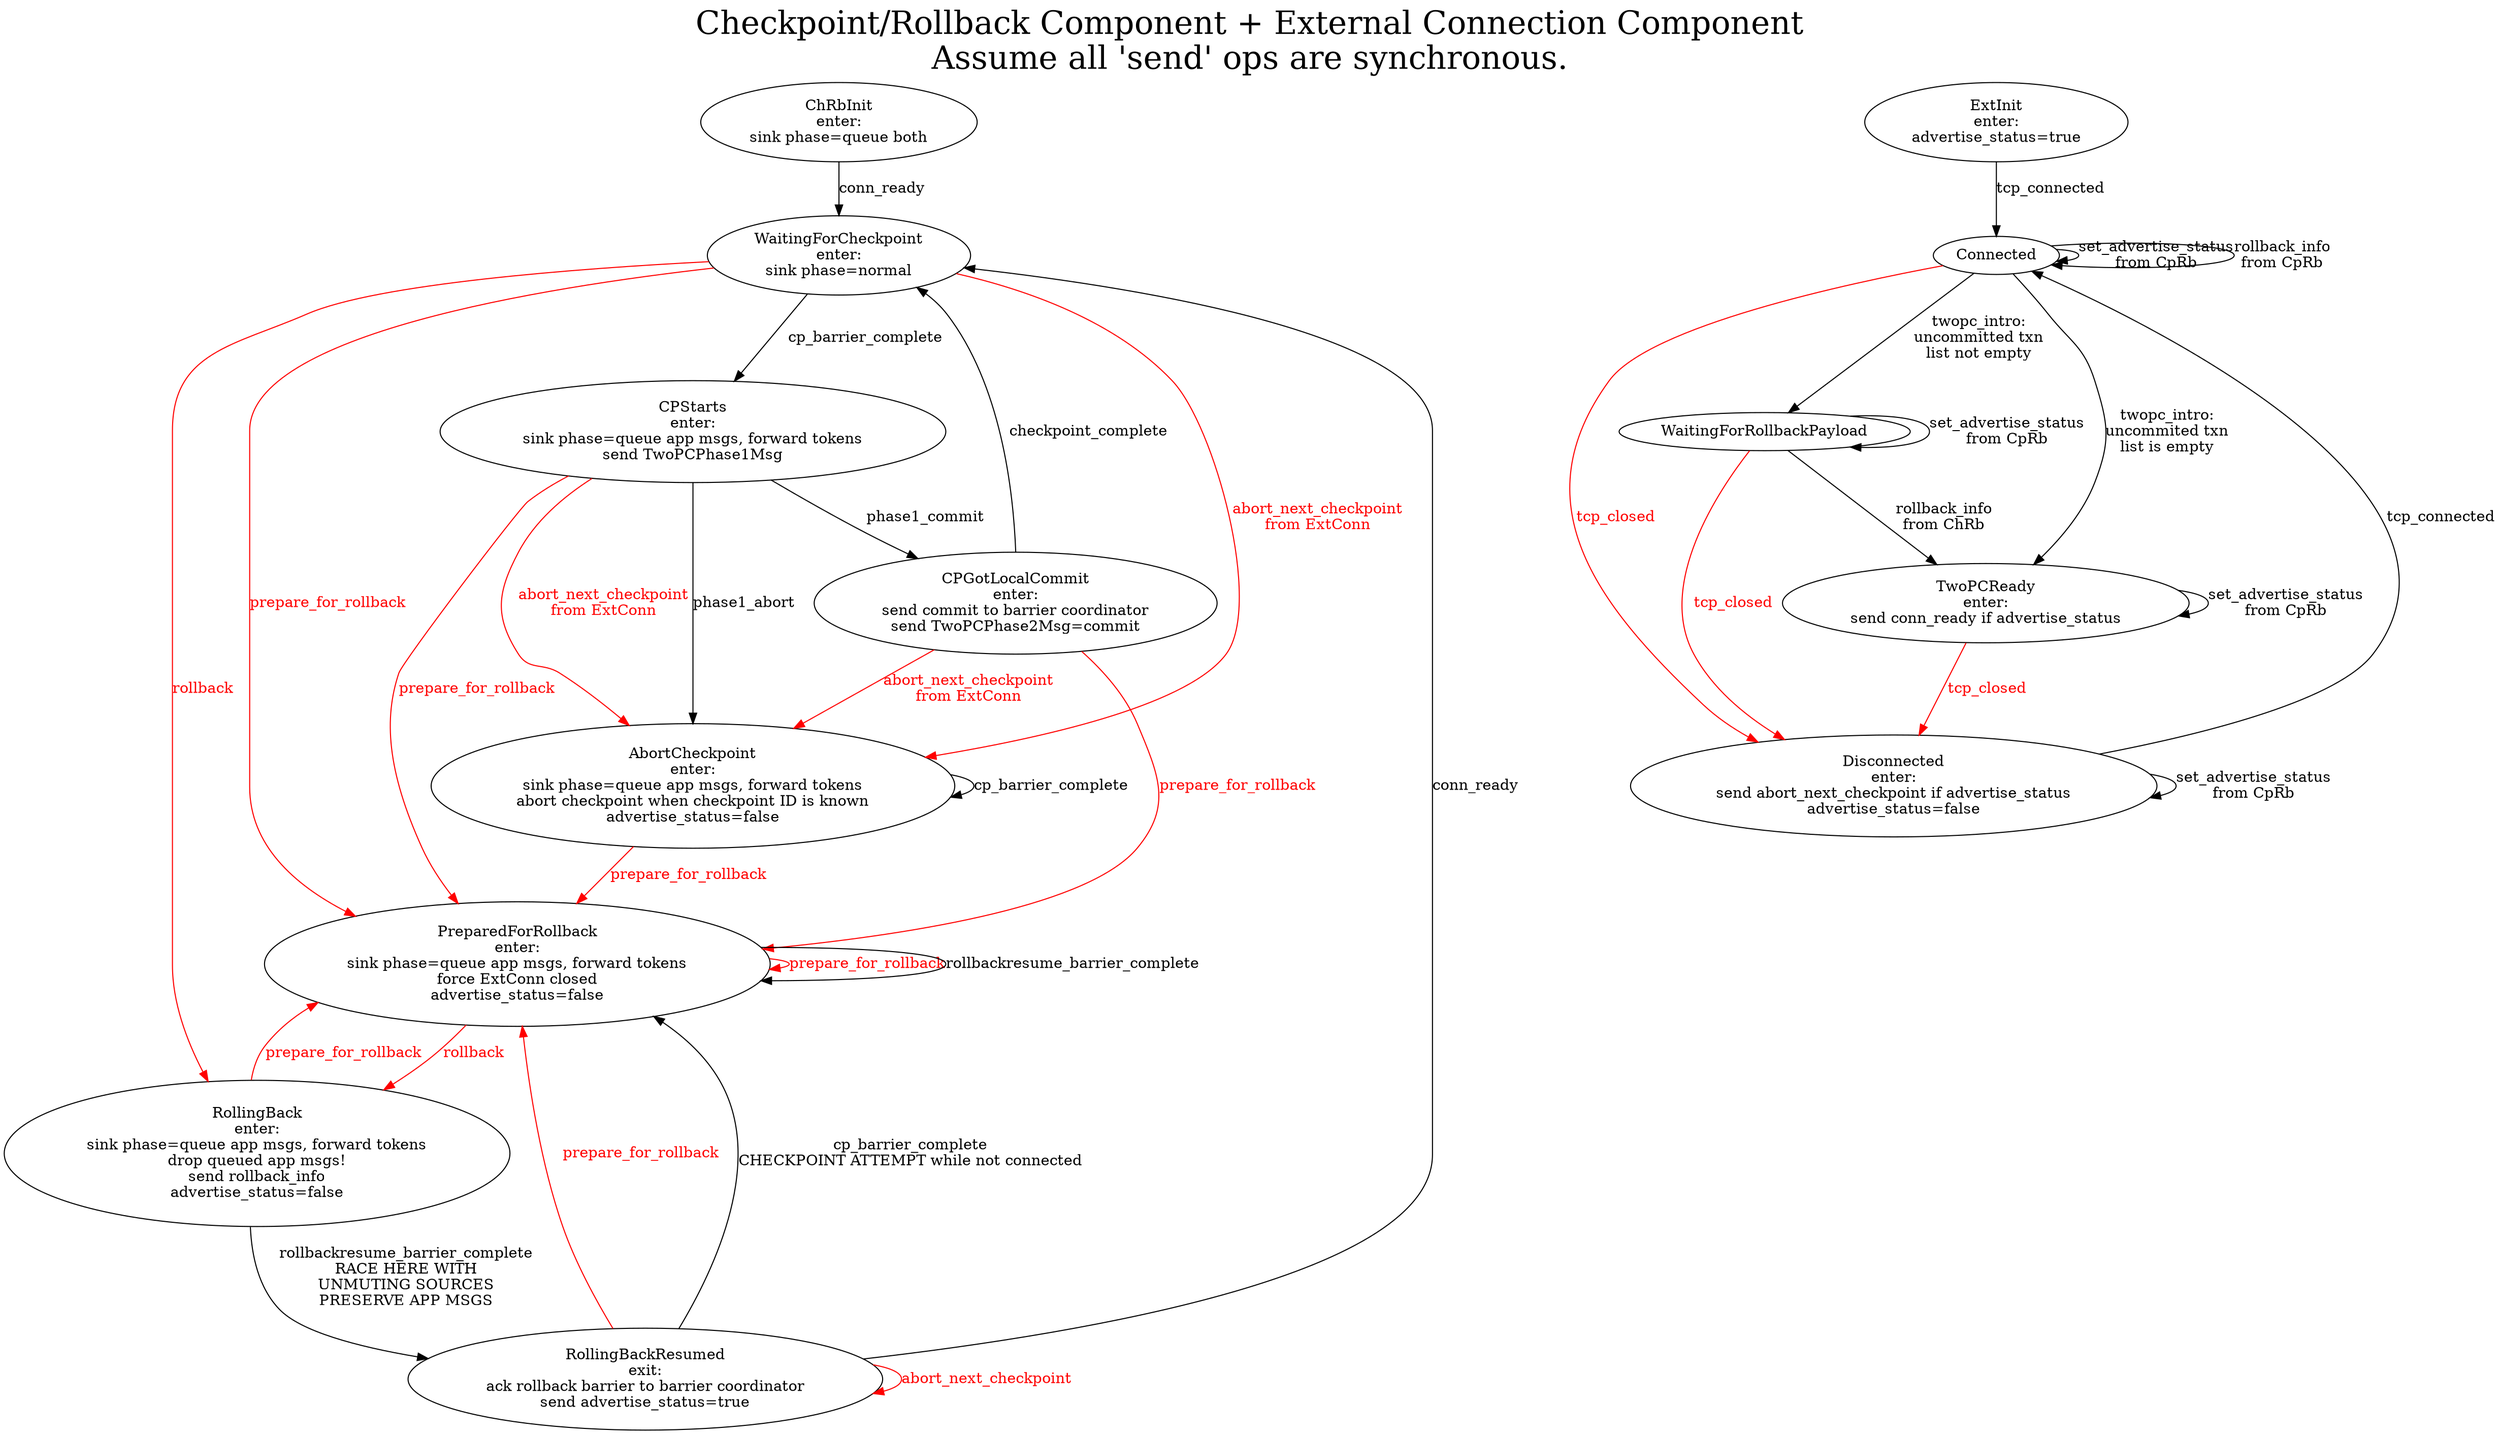 digraph mashup {
    graph [label="Checkpoint/Rollback Component + External Connection Component\nAssume all 'send' ops are synchronous.",labelloc=t,fontsize=30];

    ## BEGIN LEFT
    subgraph checkpoint_rollback_component {
	graph [label="SUB Checkpoint/Rollback Component",labelloc=t,fontsize=20];

	// Subgraphs
	subgraph init {
            ChRbInit [label="ChRbInit\nenter:\nsink phase=queue both"];
	}
	subgraph cp {
            WaitingForCheckpoint [label="WaitingForCheckpoint\nenter:\nsink phase=normal"];
            AbortCheckpoint [label="AbortCheckpoint\nenter:\nsink phase=queue app msgs, forward tokens\nabort checkpoint when checkpoint ID is known\nadvertise_status=false"];
	}
	subgraph sacp {
            CPStarts [label="CPStarts\nenter:\nsink phase=queue app msgs, forward tokens\nsend TwoPCPhase1Msg"];
            CPGotLocalCommit [label="CPGotLocalCommit\nenter:\nsend commit to barrier coordinator\nsend TwoPCPhase2Msg=commit"];
            // CPGotGlobalVote; // Can we remove this node?

            CPStarts -> CPGotLocalCommit [label="phase1_commit"];
            CPStarts -> AbortCheckpoint [label="phase1_abort"];
            CPGotLocalCommit -> WaitingForCheckpoint [label="checkpoint_complete"];
	}
	subgraph rollback {
            PreparedForRollback [label="PreparedForRollback\nenter:\nsink phase=queue app msgs, forward tokens\nforce ExtConn closed\nadvertise_status=false"];
            RollingBack [label="RollingBack\nenter:\nsink phase=queue app msgs, forward tokens\ndrop queued app msgs!\nsend rollback_info\nadvertise_status=false"];
            RollingBackResumed [label="RollingBackResumed\nexit:\nack rollback barrier to barrier coordinator\nsend advertise_status=true"];

            PreparedForRollback -> PreparedForRollback [label="prepare_for_rollback",fontcolor=red,color=red];
            PreparedForRollback -> PreparedForRollback [label="rollbackresume_barrier_complete"];
            PreparedForRollback -> RollingBack [label="rollback",fontcolor=red,color=red];
	}

	// Other Edges
	ChRbInit -> WaitingForCheckpoint [label="conn_ready"];

	WaitingForCheckpoint -> CPStarts [label="cp_barrier_complete"];
	AbortCheckpoint -> AbortCheckpoint [label="cp_barrier_complete"];

	WaitingForCheckpoint -> PreparedForRollback [label="prepare_for_rollback",fontcolor=red,color=red];
	AbortCheckpoint -> PreparedForRollback [label="prepare_for_rollback",fontcolor=red,color=red];
	CPStarts -> PreparedForRollback [label="prepare_for_rollback",fontcolor=red,color=red];
	CPGotLocalCommit -> PreparedForRollback [label="prepare_for_rollback",fontcolor=red,color=red];

	WaitingForCheckpoint -> AbortCheckpoint [label="abort_next_checkpoint\nfrom ExtConn",fontcolor=red,color=red];
	WaitingForCheckpoint -> RollingBack [label="rollback",fontcolor=red,color=red];
	CPStarts -> AbortCheckpoint [label="abort_next_checkpoint\nfrom ExtConn",fontcolor=red,color=red];
	CPGotLocalCommit -> AbortCheckpoint [label="abort_next_checkpoint\nfrom ExtConn",fontcolor=red,color=red];

	RollingBack -> RollingBackResumed [label="rollbackresume_barrier_complete\nRACE HERE WITH\nUNMUTING SOURCES\nPRESERVE APP MSGS"];
	RollingBack -> PreparedForRollback [label="prepare_for_rollback",fontcolor=red,color=red];

	RollingBackResumed -> RollingBackResumed [label="abort_next_checkpoint",fontcolor=red,color=red];
	RollingBackResumed -> WaitingForCheckpoint [label="conn_ready"];
	RollingBackResumed -> PreparedForRollback [label="prepare_for_rollback",fontcolor=red,color=red];
	RollingBackResumed -> PreparedForRollback [label="cp_barrier_complete\nCHECKPOINT ATTEMPT while not connected"];
    }
    ## END LEFT

    ## BEGIN RIGHT
    subgraph external_connection_component {
        graph [label="External Connection Component",labelloc=t,fontsize=30];

        ExtInit [label="ExtInit\nenter:\nadvertise_status=true"];
        ExtInit -> Connected [label="tcp_connected"];
        Connected -> Disconnected [label="tcp_closed",fontcolor=red,color=red];
        Connected -> Connected [label="set_advertise_status\nfrom CpRb"];
        Connected -> Connected [label="rollback_info\nfrom CpRb"];
        Disconnected [label="Disconnected\nenter:\nsend abort_next_checkpoint if advertise_status\nadvertise_status=false"];
        Disconnected -> Connected [label="tcp_connected"];
        Disconnected -> Disconnected [label="set_advertise_status\nfrom CpRb"];
        Connected -> WaitingForRollbackPayload [label="twopc_intro:\nuncommitted txn\nlist not empty"];
        Connected -> TwoPCReady [label="twopc_intro:\nuncommited txn\nlist is empty"];
        WaitingForRollbackPayload -> TwoPCReady [label="rollback_info\nfrom ChRb"];
        WaitingForRollbackPayload -> WaitingForRollbackPayload [label="set_advertise_status\nfrom CpRb"];
        WaitingForRollbackPayload -> Disconnected [label="tcp_closed",fontcolor=red,color=red];

        TwoPCReady [label="TwoPCReady\nenter:\nsend conn_ready if advertise_status"]
        TwoPCReady -> Disconnected [label="tcp_closed",fontcolor=red,color=red];
        TwoPCReady -> TwoPCReady [label="set_advertise_status\nfrom CpRb"]
    }
    # END RIGHT

    {rank=same; ChRbInit; ExtInit; };
    ## {rank=same; Disconnected; RollingBack; ; };
}
